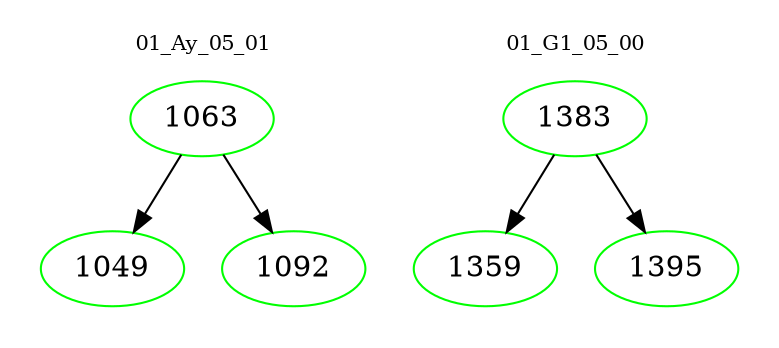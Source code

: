 digraph{
subgraph cluster_0 {
color = white
label = "01_Ay_05_01";
fontsize=10;
T0_1063 [label="1063", color="green"]
T0_1063 -> T0_1049 [color="black"]
T0_1049 [label="1049", color="green"]
T0_1063 -> T0_1092 [color="black"]
T0_1092 [label="1092", color="green"]
}
subgraph cluster_1 {
color = white
label = "01_G1_05_00";
fontsize=10;
T1_1383 [label="1383", color="green"]
T1_1383 -> T1_1359 [color="black"]
T1_1359 [label="1359", color="green"]
T1_1383 -> T1_1395 [color="black"]
T1_1395 [label="1395", color="green"]
}
}
